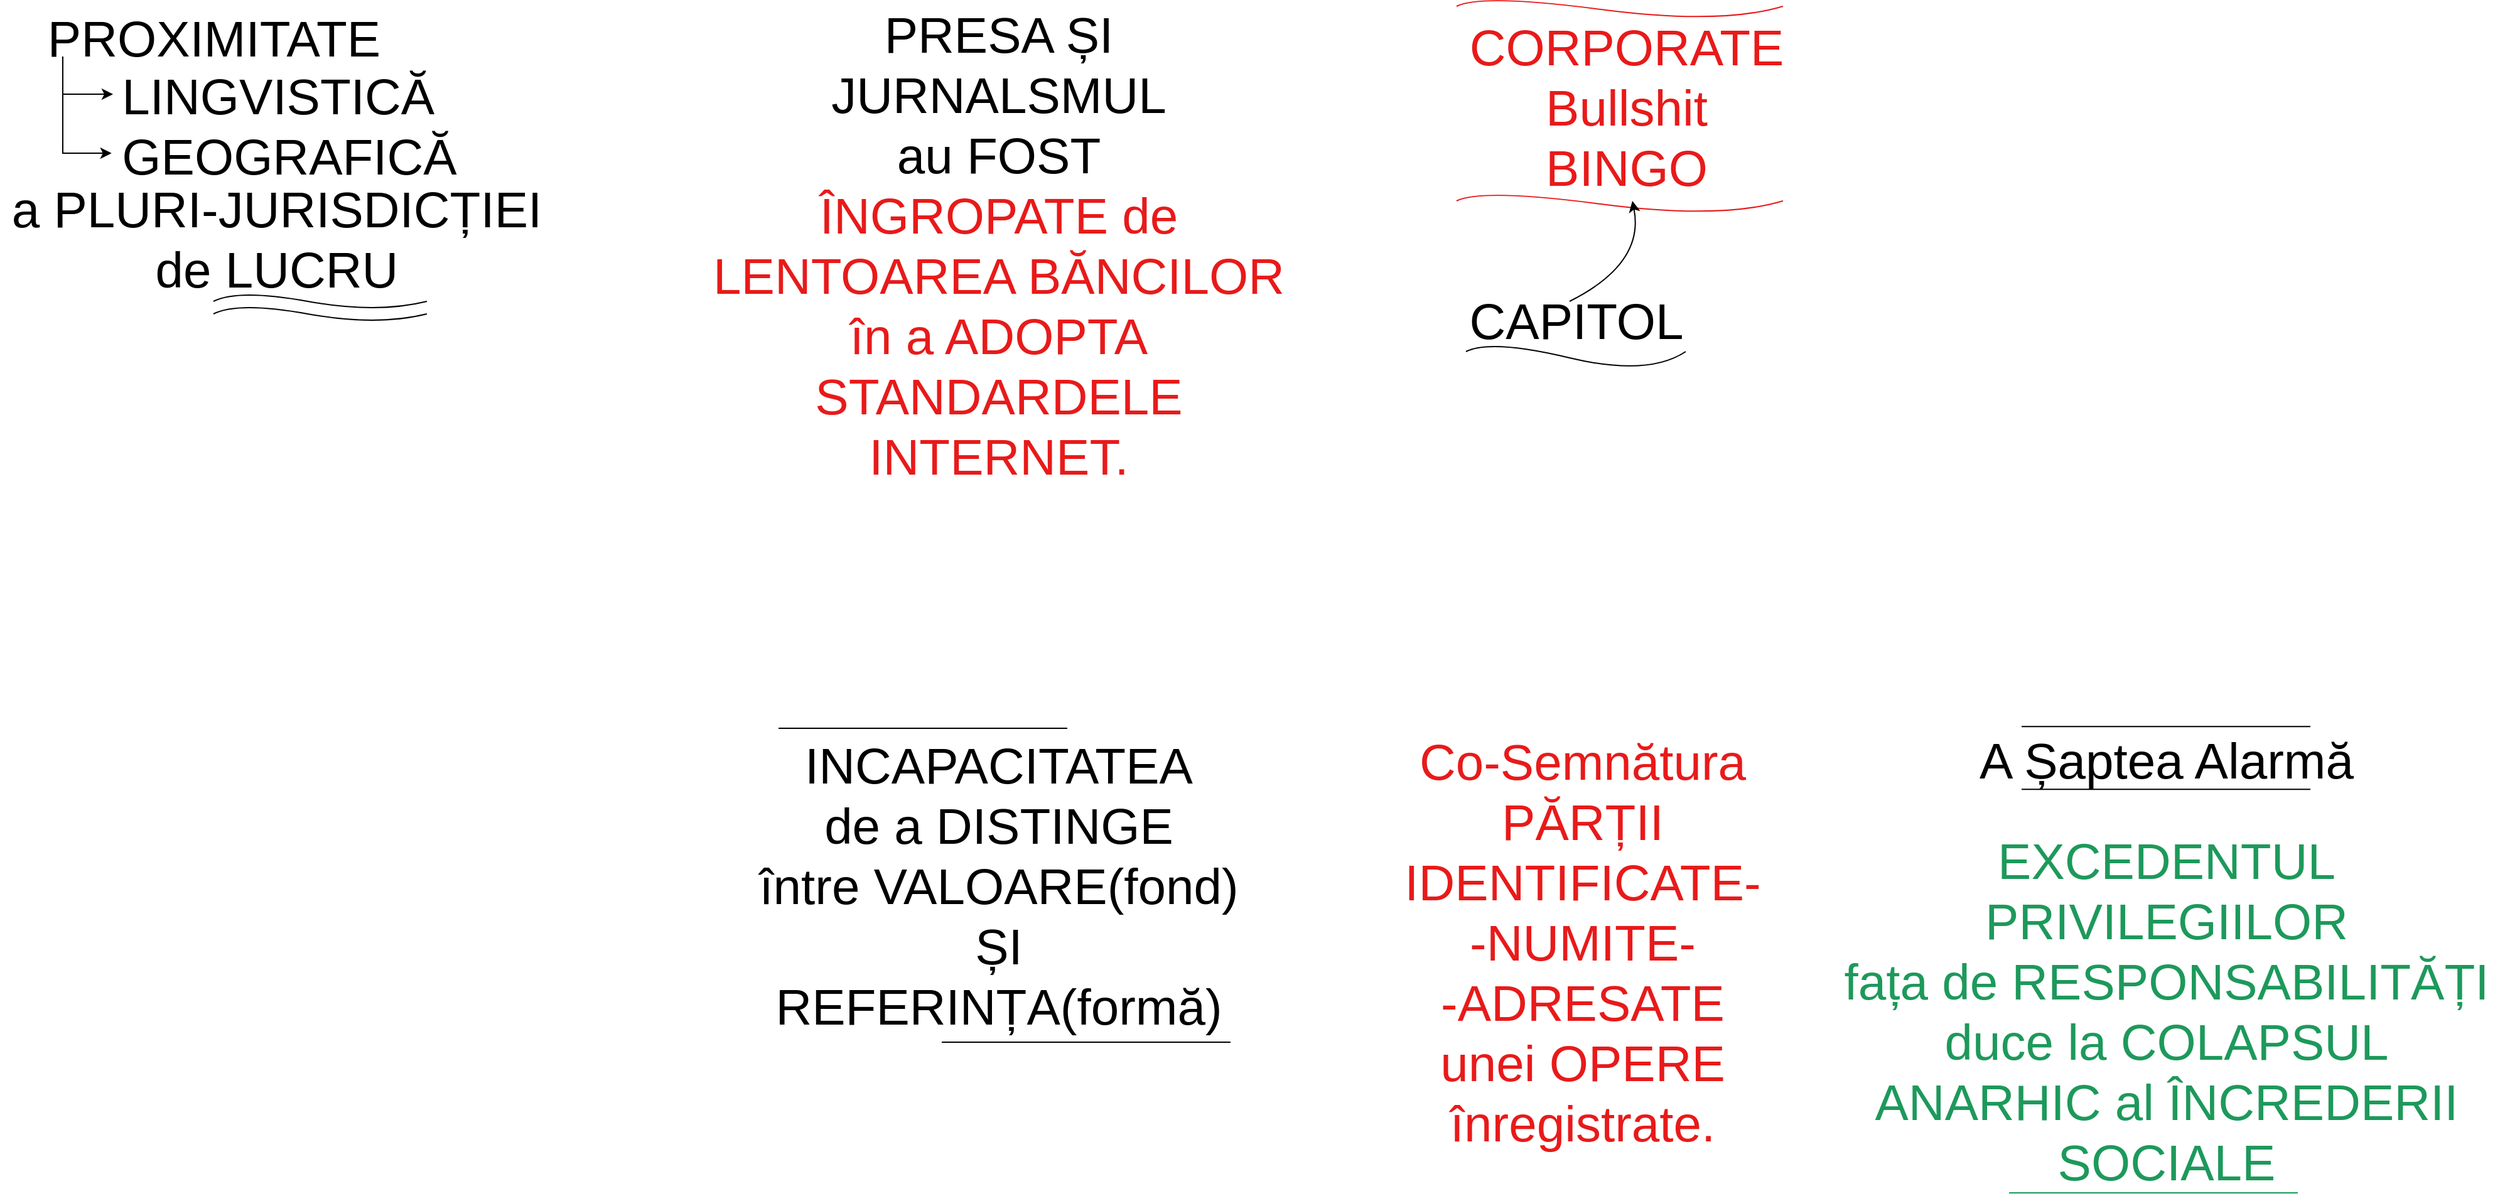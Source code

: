 <mxfile version="17.5.0" type="github">
  <diagram id="FqDeE8I1VJ4CPkro2xPi" name="Page-1">
    <mxGraphModel dx="1162" dy="1344" grid="1" gridSize="10" guides="1" tooltips="1" connect="1" arrows="1" fold="1" page="1" pageScale="1" pageWidth="850" pageHeight="1100" math="0" shadow="0">
      <root>
        <mxCell id="0" />
        <mxCell id="1" parent="0" />
        <mxCell id="_IaDedJDO2Qm4Uy9pOKY-1" value="&lt;font style=&quot;font-size: 40px&quot;&gt;PROXIMITATE&lt;/font&gt;" style="text;html=1;align=center;verticalAlign=middle;resizable=0;points=[];autosize=1;strokeColor=none;fillColor=none;" parent="1" vertex="1">
          <mxGeometry x="210" y="155" width="280" height="30" as="geometry" />
        </mxCell>
        <mxCell id="_IaDedJDO2Qm4Uy9pOKY-2" value="&lt;div style=&quot;text-align: left&quot;&gt;&lt;span&gt;LINGVISTICĂ&lt;/span&gt;&lt;/div&gt;&lt;div style=&quot;text-align: left&quot;&gt;&lt;span&gt;GEOGRAFICĂ&lt;/span&gt;&lt;/div&gt;" style="text;html=1;align=center;verticalAlign=middle;resizable=0;points=[];autosize=1;strokeColor=none;fillColor=none;fontSize=40;" parent="1" vertex="1">
          <mxGeometry x="270" y="190" width="280" height="100" as="geometry" />
        </mxCell>
        <mxCell id="_IaDedJDO2Qm4Uy9pOKY-3" value="a PLURI-JURISDICȚIEI&lt;br&gt;de LUCRU" style="text;html=1;align=center;verticalAlign=middle;resizable=0;points=[];autosize=1;strokeColor=none;fillColor=none;fontSize=40;" parent="1" vertex="1">
          <mxGeometry x="180" y="280" width="440" height="100" as="geometry" />
        </mxCell>
        <mxCell id="_IaDedJDO2Qm4Uy9pOKY-4" value="" style="endArrow=classic;html=1;rounded=0;fontSize=40;" parent="1" edge="1">
          <mxGeometry width="50" height="50" relative="1" as="geometry">
            <mxPoint x="230" y="185" as="sourcePoint" />
            <mxPoint x="270" y="215" as="targetPoint" />
            <Array as="points">
              <mxPoint x="230" y="215" />
            </Array>
          </mxGeometry>
        </mxCell>
        <mxCell id="_IaDedJDO2Qm4Uy9pOKY-5" value="" style="endArrow=classic;html=1;rounded=0;fontSize=40;entryX=-0.004;entryY=0.72;entryDx=0;entryDy=0;entryPerimeter=0;" parent="1" target="_IaDedJDO2Qm4Uy9pOKY-2" edge="1">
          <mxGeometry width="50" height="50" relative="1" as="geometry">
            <mxPoint x="230" y="210" as="sourcePoint" />
            <mxPoint x="270" y="240" as="targetPoint" />
            <Array as="points">
              <mxPoint x="230" y="262" />
            </Array>
          </mxGeometry>
        </mxCell>
        <mxCell id="_IaDedJDO2Qm4Uy9pOKY-6" value="" style="endArrow=none;html=1;fontSize=40;curved=1;" parent="1" edge="1">
          <mxGeometry width="50" height="50" relative="1" as="geometry">
            <mxPoint x="350" y="380" as="sourcePoint" />
            <mxPoint x="520" y="380" as="targetPoint" />
            <Array as="points">
              <mxPoint x="370" y="370" />
              <mxPoint x="480" y="390" />
            </Array>
          </mxGeometry>
        </mxCell>
        <mxCell id="_IaDedJDO2Qm4Uy9pOKY-7" value="" style="endArrow=none;html=1;fontSize=40;curved=1;" parent="1" edge="1">
          <mxGeometry width="50" height="50" relative="1" as="geometry">
            <mxPoint x="350" y="390" as="sourcePoint" />
            <mxPoint x="520" y="390" as="targetPoint" />
            <Array as="points">
              <mxPoint x="370" y="380" />
              <mxPoint x="480" y="400" />
            </Array>
          </mxGeometry>
        </mxCell>
        <mxCell id="_IaDedJDO2Qm4Uy9pOKY-8" value="PRESA ȘI&lt;br&gt;JURNALSMUL&lt;br&gt;au FOST&lt;br&gt;&lt;font color=&quot;#e81a1a&quot;&gt;ÎNGROPATE de&lt;br&gt;LENTOAREA BĂNCILOR&lt;br&gt;în a ADOPTA&lt;br&gt;STANDARDELE&lt;br&gt;INTERNET.&lt;/font&gt;" style="text;html=1;align=center;verticalAlign=middle;resizable=0;points=[];autosize=1;strokeColor=none;fillColor=none;fontSize=40;" parent="1" vertex="1">
          <mxGeometry x="740" y="140" width="470" height="390" as="geometry" />
        </mxCell>
        <mxCell id="_IaDedJDO2Qm4Uy9pOKY-9" value="CORPORATE&lt;br&gt;Bullshit&lt;br&gt;BINGO" style="text;html=1;align=center;verticalAlign=middle;resizable=0;points=[];autosize=1;strokeColor=none;fillColor=none;fontSize=40;fontColor=#E81A1A;" parent="1" vertex="1">
          <mxGeometry x="1340" y="150" width="270" height="150" as="geometry" />
        </mxCell>
        <mxCell id="_IaDedJDO2Qm4Uy9pOKY-10" value="&lt;font color=&quot;#000000&quot;&gt;CAPITOL&lt;/font&gt;" style="text;html=1;align=center;verticalAlign=middle;resizable=0;points=[];autosize=1;strokeColor=none;fillColor=none;fontSize=40;fontColor=#E81A1A;" parent="1" vertex="1">
          <mxGeometry x="1340" y="370" width="190" height="50" as="geometry" />
        </mxCell>
        <mxCell id="_IaDedJDO2Qm4Uy9pOKY-12" value="" style="endArrow=none;html=1;fontSize=40;curved=1;strokeColor=#E81A1A;" parent="1" edge="1">
          <mxGeometry width="50" height="50" relative="1" as="geometry">
            <mxPoint x="1340" y="145" as="sourcePoint" />
            <mxPoint x="1600" y="145" as="targetPoint" />
            <Array as="points">
              <mxPoint x="1360" y="135" />
              <mxPoint x="1550" y="160" />
            </Array>
          </mxGeometry>
        </mxCell>
        <mxCell id="_IaDedJDO2Qm4Uy9pOKY-13" value="" style="endArrow=none;html=1;fontSize=40;curved=1;strokeColor=#E81A1A;" parent="1" edge="1">
          <mxGeometry width="50" height="50" relative="1" as="geometry">
            <mxPoint x="1340" y="300" as="sourcePoint" />
            <mxPoint x="1600" y="300" as="targetPoint" />
            <Array as="points">
              <mxPoint x="1360" y="290" />
              <mxPoint x="1550" y="315" />
            </Array>
          </mxGeometry>
        </mxCell>
        <mxCell id="_IaDedJDO2Qm4Uy9pOKY-14" value="" style="endArrow=classic;html=1;fontSize=40;fontColor=#000000;strokeColor=#000000;curved=1;" parent="1" edge="1">
          <mxGeometry width="50" height="50" relative="1" as="geometry">
            <mxPoint x="1430" y="380" as="sourcePoint" />
            <mxPoint x="1480" y="300" as="targetPoint" />
            <Array as="points">
              <mxPoint x="1490" y="350" />
            </Array>
          </mxGeometry>
        </mxCell>
        <mxCell id="_IaDedJDO2Qm4Uy9pOKY-15" value="" style="endArrow=none;html=1;fontSize=40;curved=1;strokeColor=#000000;" parent="1" edge="1">
          <mxGeometry width="50" height="50" relative="1" as="geometry">
            <mxPoint x="1347.5" y="420" as="sourcePoint" />
            <mxPoint x="1522.5" y="420" as="targetPoint" />
            <Array as="points">
              <mxPoint x="1367.5" y="410" />
              <mxPoint x="1492.5" y="440" />
            </Array>
          </mxGeometry>
        </mxCell>
        <mxCell id="_IaDedJDO2Qm4Uy9pOKY-16" value="INCAPACITATEA&lt;br&gt;de a DISTINGE&lt;br&gt;între VALOARE(fond)&lt;br&gt;ȘI&lt;br&gt;REFERINȚA(formă)" style="text;html=1;align=center;verticalAlign=middle;resizable=0;points=[];autosize=1;strokeColor=none;fillColor=none;fontSize=40;fontColor=#000000;" parent="1" vertex="1">
          <mxGeometry x="775" y="720" width="400" height="250" as="geometry" />
        </mxCell>
        <mxCell id="_IaDedJDO2Qm4Uy9pOKY-17" value="&lt;font color=&quot;#e81a1a&quot;&gt;Co-Semnătura&lt;br&gt;PĂRȚII&lt;br&gt;IDENTIFICATE-&lt;br&gt;-NUMITE-&lt;br&gt;-ADRESATE&lt;br&gt;unei OPERE&lt;br&gt;înregistrate.&lt;/font&gt;" style="text;html=1;align=center;verticalAlign=middle;resizable=0;points=[];autosize=1;strokeColor=none;fillColor=none;fontSize=40;fontColor=#000000;" parent="1" vertex="1">
          <mxGeometry x="1290" y="720" width="300" height="340" as="geometry" />
        </mxCell>
        <mxCell id="_IaDedJDO2Qm4Uy9pOKY-18" value="&lt;font color=&quot;#000000&quot;&gt;A Șaptea Alarmă&lt;/font&gt;" style="text;html=1;align=center;verticalAlign=middle;resizable=0;points=[];autosize=1;strokeColor=none;fillColor=none;fontSize=40;fontColor=#E81A1A;" parent="1" vertex="1">
          <mxGeometry x="1750" y="720" width="310" height="50" as="geometry" />
        </mxCell>
        <mxCell id="_IaDedJDO2Qm4Uy9pOKY-19" value="&lt;font color=&quot;#1d995b&quot;&gt;EXCEDENTUL&lt;br&gt;PRIVILEGIILOR&lt;br&gt;fața de RESPONSABILITĂȚI&lt;br&gt;duce la COLAPSUL&lt;br&gt;ANARHIC al ÎNCREDERII&lt;br&gt;SOCIALE&lt;/font&gt;" style="text;html=1;align=center;verticalAlign=middle;resizable=0;points=[];autosize=1;strokeColor=none;fillColor=none;fontSize=40;fontColor=#000000;" parent="1" vertex="1">
          <mxGeometry x="1640" y="800" width="530" height="290" as="geometry" />
        </mxCell>
        <mxCell id="_IaDedJDO2Qm4Uy9pOKY-20" value="" style="endArrow=none;html=1;fontSize=40;fontColor=#1D995B;strokeColor=#000000;curved=1;" parent="1" edge="1">
          <mxGeometry width="50" height="50" relative="1" as="geometry">
            <mxPoint x="1790" y="718.57" as="sourcePoint" />
            <mxPoint x="2020" y="718.57" as="targetPoint" />
          </mxGeometry>
        </mxCell>
        <mxCell id="_IaDedJDO2Qm4Uy9pOKY-21" value="" style="endArrow=none;html=1;fontSize=40;fontColor=#1D995B;strokeColor=#000000;curved=1;" parent="1" edge="1">
          <mxGeometry width="50" height="50" relative="1" as="geometry">
            <mxPoint x="1790" y="768.57" as="sourcePoint" />
            <mxPoint x="2020" y="768.57" as="targetPoint" />
          </mxGeometry>
        </mxCell>
        <mxCell id="_IaDedJDO2Qm4Uy9pOKY-22" value="" style="endArrow=none;html=1;fontSize=40;fontColor=#1D995B;strokeColor=#1D995B;curved=1;" parent="1" edge="1">
          <mxGeometry width="50" height="50" relative="1" as="geometry">
            <mxPoint x="1780" y="1090" as="sourcePoint" />
            <mxPoint x="2010" y="1090" as="targetPoint" />
          </mxGeometry>
        </mxCell>
        <mxCell id="_IaDedJDO2Qm4Uy9pOKY-26" value="" style="endArrow=none;html=1;fontSize=40;fontColor=#1D995B;strokeColor=#000000;curved=1;" parent="1" edge="1">
          <mxGeometry width="50" height="50" relative="1" as="geometry">
            <mxPoint x="930" y="970.0" as="sourcePoint" />
            <mxPoint x="1160" y="970.0" as="targetPoint" />
          </mxGeometry>
        </mxCell>
        <mxCell id="_IaDedJDO2Qm4Uy9pOKY-27" value="" style="endArrow=none;html=1;fontSize=40;fontColor=#1D995B;strokeColor=#000000;curved=1;" parent="1" edge="1">
          <mxGeometry width="50" height="50" relative="1" as="geometry">
            <mxPoint x="800" y="720" as="sourcePoint" />
            <mxPoint x="1030" y="720" as="targetPoint" />
          </mxGeometry>
        </mxCell>
      </root>
    </mxGraphModel>
  </diagram>
</mxfile>
